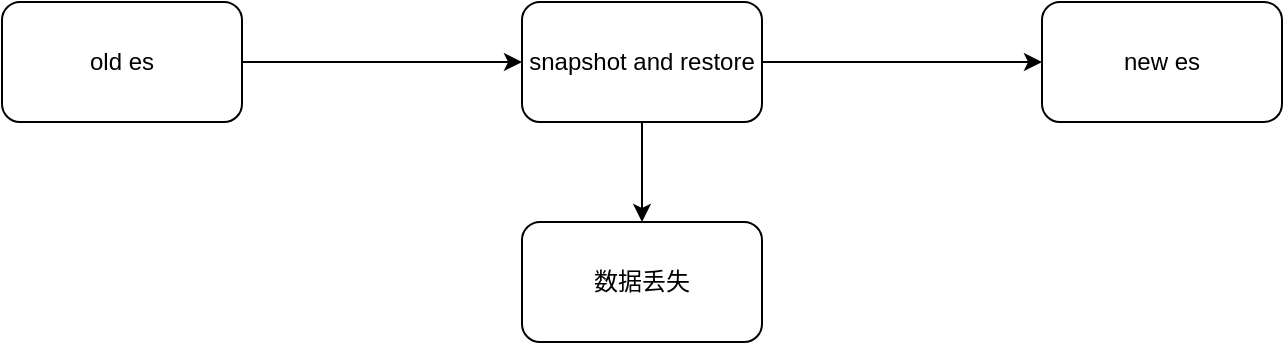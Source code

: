 <mxfile version="14.8.3" type="github">
  <diagram id="PokvYrnabSMIdn3npkOO" name="Page-1">
    <mxGraphModel dx="782" dy="446" grid="1" gridSize="10" guides="1" tooltips="1" connect="1" arrows="1" fold="1" page="1" pageScale="1" pageWidth="827" pageHeight="1169" math="0" shadow="0">
      <root>
        <mxCell id="0" />
        <mxCell id="1" parent="0" />
        <mxCell id="JRMQzDB-zcDNLpF8u01o-5" style="edgeStyle=orthogonalEdgeStyle;rounded=0;orthogonalLoop=1;jettySize=auto;html=1;exitX=1;exitY=0.5;exitDx=0;exitDy=0;entryX=0;entryY=0.5;entryDx=0;entryDy=0;" edge="1" parent="1" source="JRMQzDB-zcDNLpF8u01o-1" target="JRMQzDB-zcDNLpF8u01o-3">
          <mxGeometry relative="1" as="geometry" />
        </mxCell>
        <mxCell id="JRMQzDB-zcDNLpF8u01o-6" style="edgeStyle=orthogonalEdgeStyle;rounded=0;orthogonalLoop=1;jettySize=auto;html=1;exitX=0.5;exitY=1;exitDx=0;exitDy=0;" edge="1" parent="1" source="JRMQzDB-zcDNLpF8u01o-1" target="JRMQzDB-zcDNLpF8u01o-7">
          <mxGeometry relative="1" as="geometry">
            <mxPoint x="400" y="320" as="targetPoint" />
          </mxGeometry>
        </mxCell>
        <mxCell id="JRMQzDB-zcDNLpF8u01o-1" value="snapshot and restore" style="rounded=1;whiteSpace=wrap;html=1;" vertex="1" parent="1">
          <mxGeometry x="340" y="200" width="120" height="60" as="geometry" />
        </mxCell>
        <mxCell id="JRMQzDB-zcDNLpF8u01o-4" style="edgeStyle=orthogonalEdgeStyle;rounded=0;orthogonalLoop=1;jettySize=auto;html=1;exitX=1;exitY=0.5;exitDx=0;exitDy=0;entryX=0;entryY=0.5;entryDx=0;entryDy=0;" edge="1" parent="1" source="JRMQzDB-zcDNLpF8u01o-2" target="JRMQzDB-zcDNLpF8u01o-1">
          <mxGeometry relative="1" as="geometry" />
        </mxCell>
        <mxCell id="JRMQzDB-zcDNLpF8u01o-2" value="old es" style="rounded=1;whiteSpace=wrap;html=1;" vertex="1" parent="1">
          <mxGeometry x="80" y="200" width="120" height="60" as="geometry" />
        </mxCell>
        <mxCell id="JRMQzDB-zcDNLpF8u01o-3" value="new es" style="rounded=1;whiteSpace=wrap;html=1;" vertex="1" parent="1">
          <mxGeometry x="600" y="200" width="120" height="60" as="geometry" />
        </mxCell>
        <mxCell id="JRMQzDB-zcDNLpF8u01o-7" value="数据丢失" style="rounded=1;whiteSpace=wrap;html=1;" vertex="1" parent="1">
          <mxGeometry x="340" y="310" width="120" height="60" as="geometry" />
        </mxCell>
      </root>
    </mxGraphModel>
  </diagram>
</mxfile>
